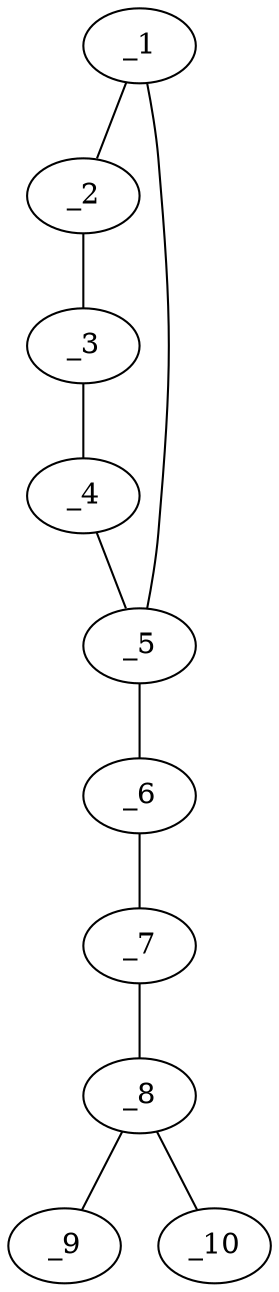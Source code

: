 graph molid643044 {
	_1	 [charge=0,
		chem=2,
		symbol="O  ",
		x=2,
		y="-1.3184"];
	_2	 [charge=0,
		chem=1,
		symbol="C  ",
		x="2.309",
		y="-2.2694"];
	_1 -- _2	 [valence=1];
	_5	 [charge=0,
		chem=1,
		symbol="C  ",
		x="2.809",
		y="-0.7306"];
	_1 -- _5	 [valence=1];
	_3	 [charge=0,
		chem=1,
		symbol="C  ",
		x="3.309",
		y="-2.2694"];
	_2 -- _3	 [valence=2];
	_4	 [charge=0,
		chem=1,
		symbol="C  ",
		x="3.618",
		y="-1.3184"];
	_3 -- _4	 [valence=1];
	_4 -- _5	 [valence=2];
	_6	 [charge=0,
		chem=1,
		symbol="C  ",
		x="2.809",
		y="0.2694"];
	_5 -- _6	 [valence=1];
	_7	 [charge=0,
		chem=1,
		symbol="C  ",
		x="3.6751",
		y="0.7694"];
	_6 -- _7	 [valence=2];
	_8	 [charge=0,
		chem=1,
		symbol="C  ",
		x="3.6751",
		y="1.7694"];
	_7 -- _8	 [valence=1];
	_9	 [charge=0,
		chem=2,
		symbol="O  ",
		x="4.5411",
		y="2.2694"];
	_8 -- _9	 [valence=2];
	_10	 [charge=0,
		chem=1,
		symbol="C  ",
		x="2.809",
		y="2.2694"];
	_8 -- _10	 [valence=1];
}

